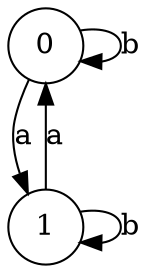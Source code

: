 digraph{
//Nodos
node[shape=circle] Node0 [label="0"];
node[shape=circle] Node1 [label="1"];
//Transiciones
Node0->Node1 [label="a"];
Node1->Node0 [label="a"];
Node0->Node0 [label="b"];
Node1->Node1 [label="b"];
}